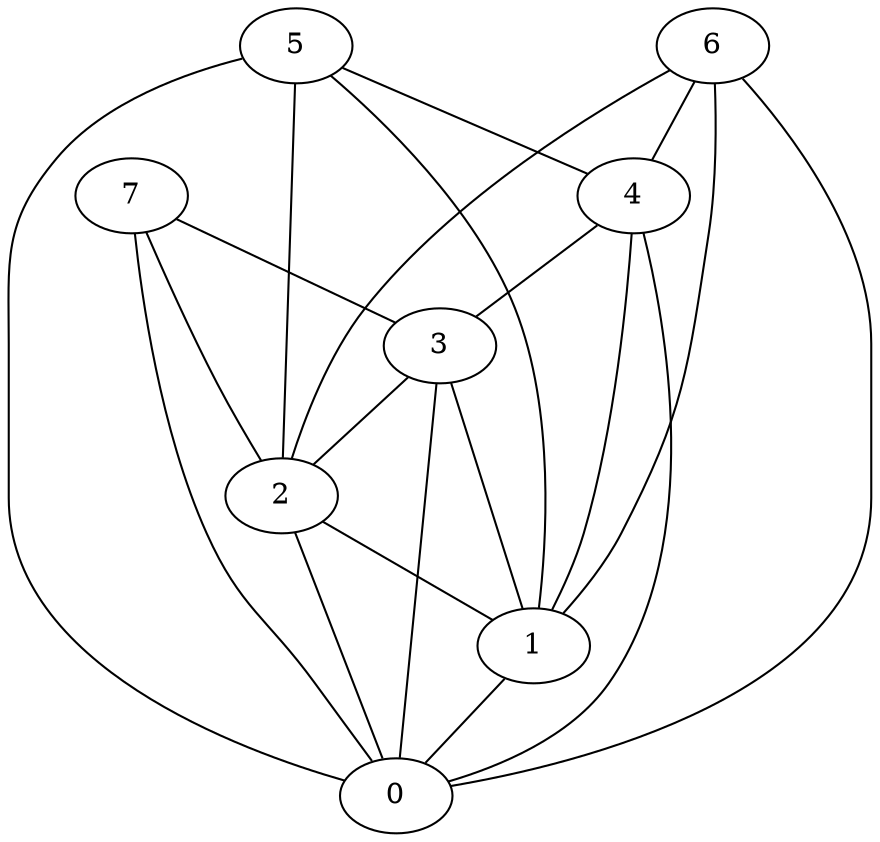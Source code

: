 graph G {
0;
1;
2;
3;
4;
5;
6;
7;
7--2 ;
7--3 ;
7--0 ;
6--2 ;
6--4 ;
6--1 ;
6--0 ;
5--2 ;
5--0 ;
5--4 ;
5--1 ;
4--0 ;
4--1 ;
4--3 ;
3--1 ;
3--0 ;
3--2 ;
2--1 ;
2--0 ;
1--0 ;
}
